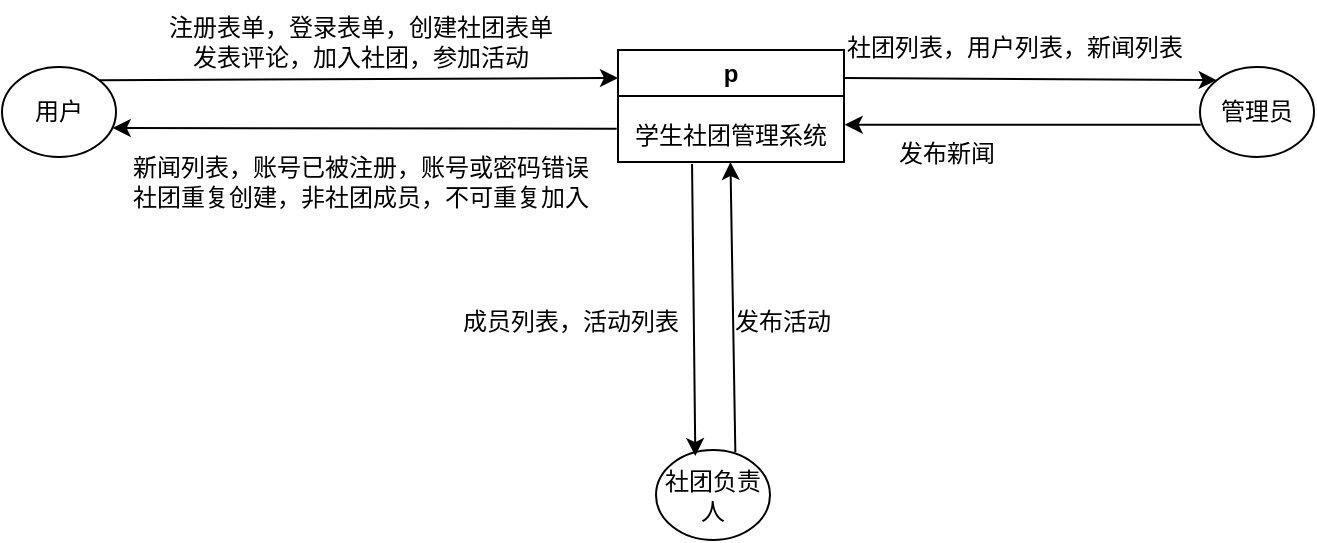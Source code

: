 <mxfile version="21.3.4" type="github">
  <diagram name="第 1 页" id="8ePfgUnNjt7sfL_Q9ex-">
    <mxGraphModel dx="2234" dy="838" grid="0" gridSize="10" guides="1" tooltips="1" connect="1" arrows="1" fold="1" page="0" pageScale="1" pageWidth="827" pageHeight="1169" math="0" shadow="0">
      <root>
        <mxCell id="0" />
        <mxCell id="1" parent="0" />
        <mxCell id="dDw6INjENduWIAmaYxE8-1" value="用户" style="ellipse;whiteSpace=wrap;html=1;" vertex="1" parent="1">
          <mxGeometry x="-936" y="-306.5" width="57" height="45" as="geometry" />
        </mxCell>
        <mxCell id="dDw6INjENduWIAmaYxE8-3" value="管理员" style="ellipse;whiteSpace=wrap;html=1;" vertex="1" parent="1">
          <mxGeometry x="-337" y="-306.5" width="57" height="45" as="geometry" />
        </mxCell>
        <mxCell id="dDw6INjENduWIAmaYxE8-4" value="社团负责人" style="ellipse;whiteSpace=wrap;html=1;" vertex="1" parent="1">
          <mxGeometry x="-609" y="-115" width="57" height="45" as="geometry" />
        </mxCell>
        <mxCell id="dDw6INjENduWIAmaYxE8-5" value="p" style="swimlane;whiteSpace=wrap;html=1;" vertex="1" parent="1">
          <mxGeometry x="-628" y="-315" width="113" height="56" as="geometry">
            <mxRectangle x="-682" y="-312" width="137" height="26" as="alternateBounds" />
          </mxGeometry>
        </mxCell>
        <mxCell id="dDw6INjENduWIAmaYxE8-7" value="学生社团管理系统" style="text;html=1;align=center;verticalAlign=middle;resizable=0;points=[];autosize=1;strokeColor=none;fillColor=none;" vertex="1" parent="dDw6INjENduWIAmaYxE8-5">
          <mxGeometry x="-1" y="30" width="114" height="26" as="geometry" />
        </mxCell>
        <mxCell id="dDw6INjENduWIAmaYxE8-8" value="" style="endArrow=classic;html=1;rounded=0;exitX=1;exitY=0;exitDx=0;exitDy=0;entryX=0;entryY=0.25;entryDx=0;entryDy=0;" edge="1" parent="1" source="dDw6INjENduWIAmaYxE8-1" target="dDw6INjENduWIAmaYxE8-5">
          <mxGeometry width="50" height="50" relative="1" as="geometry">
            <mxPoint x="-879" y="-296" as="sourcePoint" />
            <mxPoint x="-682" y="-296" as="targetPoint" />
          </mxGeometry>
        </mxCell>
        <mxCell id="dDw6INjENduWIAmaYxE8-9" value="注册表单，登录表单，创建社团表单&lt;br&gt;发表评论，加入社团，参加活动" style="text;html=1;align=center;verticalAlign=middle;resizable=0;points=[];autosize=1;strokeColor=none;fillColor=none;" vertex="1" parent="1">
          <mxGeometry x="-862" y="-340" width="210" height="41" as="geometry" />
        </mxCell>
        <mxCell id="dDw6INjENduWIAmaYxE8-10" value="" style="endArrow=classic;html=1;rounded=0;exitX=0.003;exitY=0.359;exitDx=0;exitDy=0;exitPerimeter=0;entryX=0.971;entryY=0.678;entryDx=0;entryDy=0;entryPerimeter=0;" edge="1" parent="1" source="dDw6INjENduWIAmaYxE8-7" target="dDw6INjENduWIAmaYxE8-1">
          <mxGeometry width="50" height="50" relative="1" as="geometry">
            <mxPoint x="-919" y="-170" as="sourcePoint" />
            <mxPoint x="-869" y="-220" as="targetPoint" />
          </mxGeometry>
        </mxCell>
        <mxCell id="dDw6INjENduWIAmaYxE8-11" value="新闻列表，账号已被注册，账号或密码错误&lt;br&gt;社团重复创建，非社团成员，不可重复加入" style="text;html=1;align=center;verticalAlign=middle;resizable=0;points=[];autosize=1;strokeColor=none;fillColor=none;" vertex="1" parent="1">
          <mxGeometry x="-880" y="-270" width="246" height="41" as="geometry" />
        </mxCell>
        <mxCell id="dDw6INjENduWIAmaYxE8-12" value="" style="endArrow=classic;html=1;rounded=0;exitX=1;exitY=0.25;exitDx=0;exitDy=0;entryX=0;entryY=0;entryDx=0;entryDy=0;" edge="1" parent="1" source="dDw6INjENduWIAmaYxE8-5" target="dDw6INjENduWIAmaYxE8-3">
          <mxGeometry width="50" height="50" relative="1" as="geometry">
            <mxPoint x="-807" y="-114" as="sourcePoint" />
            <mxPoint x="-757" y="-164" as="targetPoint" />
          </mxGeometry>
        </mxCell>
        <mxCell id="dDw6INjENduWIAmaYxE8-13" value="社团列表，用户列表，新闻列表" style="text;html=1;align=center;verticalAlign=middle;resizable=0;points=[];autosize=1;strokeColor=none;fillColor=none;" vertex="1" parent="1">
          <mxGeometry x="-523" y="-329" width="186" height="26" as="geometry" />
        </mxCell>
        <mxCell id="dDw6INjENduWIAmaYxE8-14" value="" style="endArrow=classic;html=1;rounded=0;exitX=0.006;exitY=0.707;exitDx=0;exitDy=0;entryX=1.003;entryY=0.397;entryDx=0;entryDy=0;entryPerimeter=0;exitPerimeter=0;" edge="1" parent="1">
          <mxGeometry width="50" height="50" relative="1" as="geometry">
            <mxPoint x="-336.658" y="-277.685" as="sourcePoint" />
            <mxPoint x="-514.658" y="-277.678" as="targetPoint" />
          </mxGeometry>
        </mxCell>
        <mxCell id="dDw6INjENduWIAmaYxE8-15" value="发布新闻" style="text;html=1;align=center;verticalAlign=middle;resizable=0;points=[];autosize=1;strokeColor=none;fillColor=none;" vertex="1" parent="1">
          <mxGeometry x="-497" y="-276" width="66" height="26" as="geometry" />
        </mxCell>
        <mxCell id="dDw6INjENduWIAmaYxE8-16" value="" style="endArrow=classic;html=1;rounded=0;exitX=0.237;exitY=1.038;exitDx=0;exitDy=0;exitPerimeter=0;entryX=0.345;entryY=0.067;entryDx=0;entryDy=0;entryPerimeter=0;" edge="1" parent="1" target="dDw6INjENduWIAmaYxE8-4">
          <mxGeometry width="50" height="50" relative="1" as="geometry">
            <mxPoint x="-590.982" y="-258.012" as="sourcePoint" />
            <mxPoint x="-591" y="-117" as="targetPoint" />
          </mxGeometry>
        </mxCell>
        <mxCell id="dDw6INjENduWIAmaYxE8-17" value="成员列表，活动列表" style="text;html=1;align=center;verticalAlign=middle;resizable=0;points=[];autosize=1;strokeColor=none;fillColor=none;" vertex="1" parent="1">
          <mxGeometry x="-715" y="-192" width="126" height="26" as="geometry" />
        </mxCell>
        <mxCell id="dDw6INjENduWIAmaYxE8-18" value="" style="endArrow=classic;html=1;rounded=0;exitX=0.696;exitY=0.022;exitDx=0;exitDy=0;exitPerimeter=0;" edge="1" parent="1" source="dDw6INjENduWIAmaYxE8-4" target="dDw6INjENduWIAmaYxE8-7">
          <mxGeometry width="50" height="50" relative="1" as="geometry">
            <mxPoint x="-554" y="-124" as="sourcePoint" />
            <mxPoint x="-504" y="-174" as="targetPoint" />
          </mxGeometry>
        </mxCell>
        <mxCell id="dDw6INjENduWIAmaYxE8-19" value="发布活动" style="text;html=1;align=center;verticalAlign=middle;resizable=0;points=[];autosize=1;strokeColor=none;fillColor=none;" vertex="1" parent="1">
          <mxGeometry x="-579" y="-192" width="66" height="26" as="geometry" />
        </mxCell>
      </root>
    </mxGraphModel>
  </diagram>
</mxfile>
